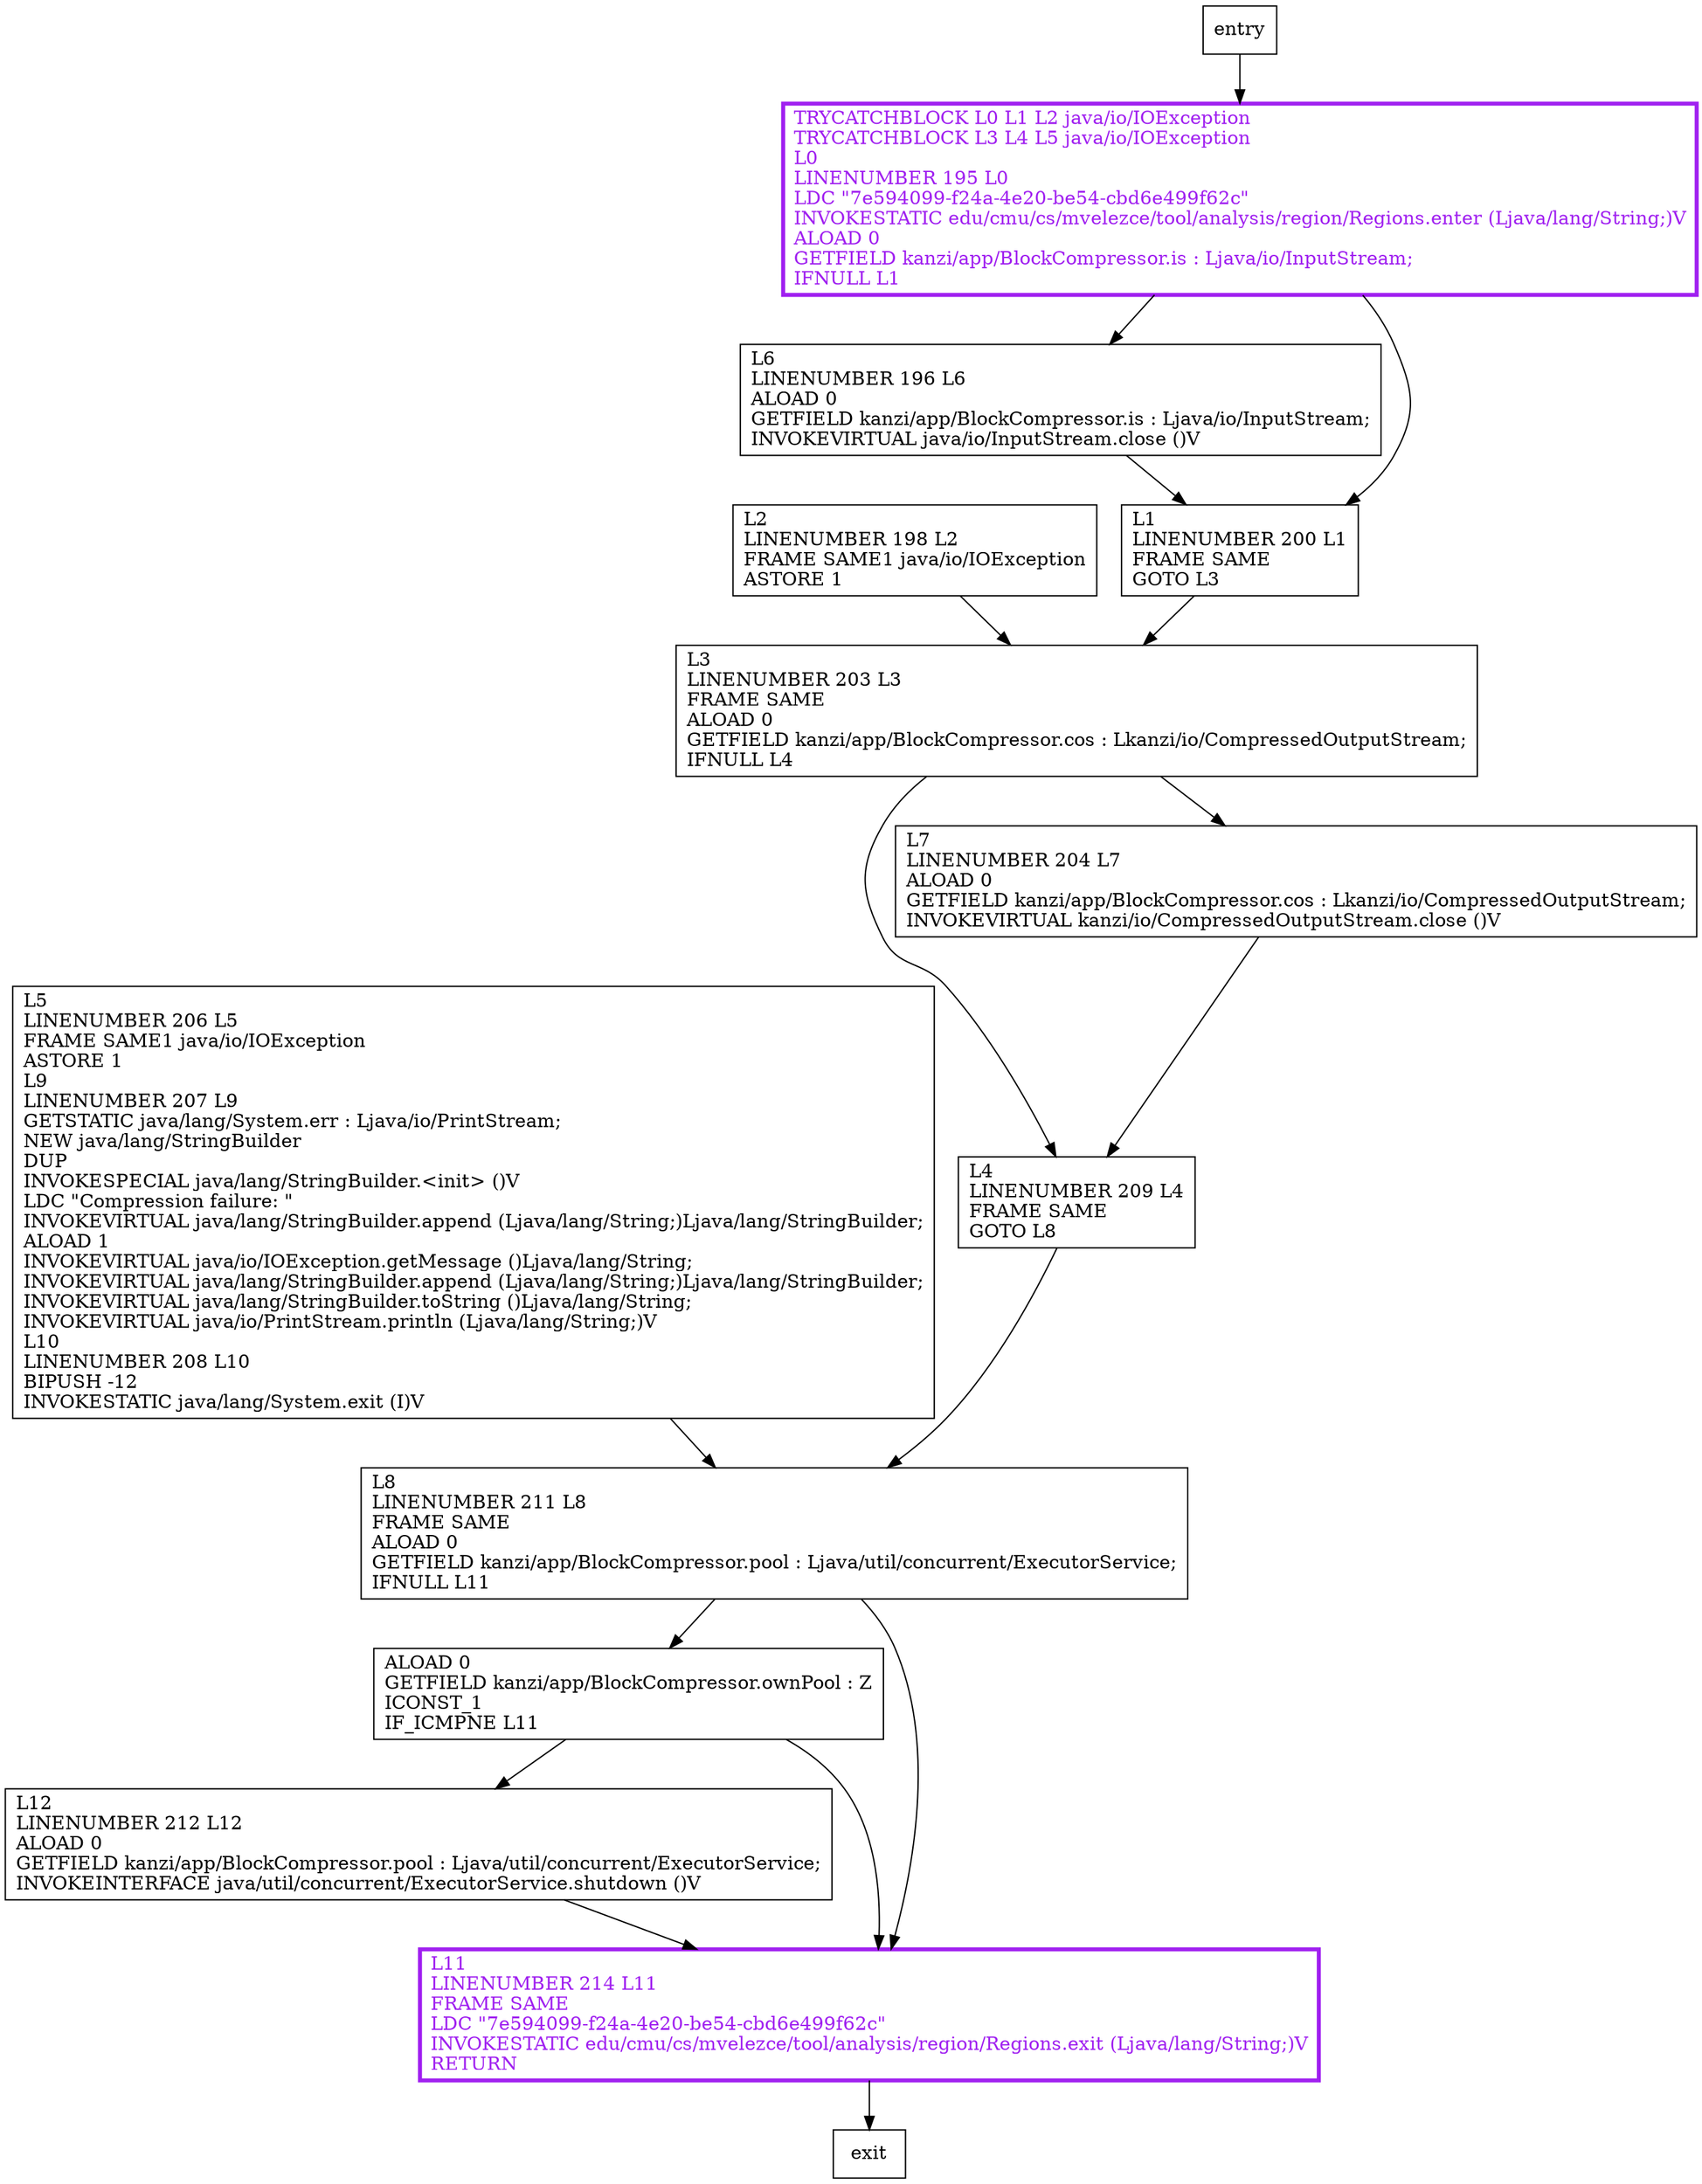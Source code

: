 digraph dispose {
node [shape=record];
78530047 [label="L3\lLINENUMBER 203 L3\lFRAME SAME\lALOAD 0\lGETFIELD kanzi/app/BlockCompressor.cos : Lkanzi/io/CompressedOutputStream;\lIFNULL L4\l"];
1020186625 [label="L2\lLINENUMBER 198 L2\lFRAME SAME1 java/io/IOException\lASTORE 1\l"];
1967836077 [label="L12\lLINENUMBER 212 L12\lALOAD 0\lGETFIELD kanzi/app/BlockCompressor.pool : Ljava/util/concurrent/ExecutorService;\lINVOKEINTERFACE java/util/concurrent/ExecutorService.shutdown ()V\l"];
1168161377 [label="L5\lLINENUMBER 206 L5\lFRAME SAME1 java/io/IOException\lASTORE 1\lL9\lLINENUMBER 207 L9\lGETSTATIC java/lang/System.err : Ljava/io/PrintStream;\lNEW java/lang/StringBuilder\lDUP\lINVOKESPECIAL java/lang/StringBuilder.\<init\> ()V\lLDC \"Compression failure: \"\lINVOKEVIRTUAL java/lang/StringBuilder.append (Ljava/lang/String;)Ljava/lang/StringBuilder;\lALOAD 1\lINVOKEVIRTUAL java/io/IOException.getMessage ()Ljava/lang/String;\lINVOKEVIRTUAL java/lang/StringBuilder.append (Ljava/lang/String;)Ljava/lang/StringBuilder;\lINVOKEVIRTUAL java/lang/StringBuilder.toString ()Ljava/lang/String;\lINVOKEVIRTUAL java/io/PrintStream.println (Ljava/lang/String;)V\lL10\lLINENUMBER 208 L10\lBIPUSH -12\lINVOKESTATIC java/lang/System.exit (I)V\l"];
1529529161 [label="ALOAD 0\lGETFIELD kanzi/app/BlockCompressor.ownPool : Z\lICONST_1\lIF_ICMPNE L11\l"];
1821537415 [label="L4\lLINENUMBER 209 L4\lFRAME SAME\lGOTO L8\l"];
1355326338 [label="L6\lLINENUMBER 196 L6\lALOAD 0\lGETFIELD kanzi/app/BlockCompressor.is : Ljava/io/InputStream;\lINVOKEVIRTUAL java/io/InputStream.close ()V\l"];
2043878948 [label="L7\lLINENUMBER 204 L7\lALOAD 0\lGETFIELD kanzi/app/BlockCompressor.cos : Lkanzi/io/CompressedOutputStream;\lINVOKEVIRTUAL kanzi/io/CompressedOutputStream.close ()V\l"];
2037727008 [label="L1\lLINENUMBER 200 L1\lFRAME SAME\lGOTO L3\l"];
858881318 [label="TRYCATCHBLOCK L0 L1 L2 java/io/IOException\lTRYCATCHBLOCK L3 L4 L5 java/io/IOException\lL0\lLINENUMBER 195 L0\lLDC \"7e594099-f24a-4e20-be54-cbd6e499f62c\"\lINVOKESTATIC edu/cmu/cs/mvelezce/tool/analysis/region/Regions.enter (Ljava/lang/String;)V\lALOAD 0\lGETFIELD kanzi/app/BlockCompressor.is : Ljava/io/InputStream;\lIFNULL L1\l"];
254033244 [label="L8\lLINENUMBER 211 L8\lFRAME SAME\lALOAD 0\lGETFIELD kanzi/app/BlockCompressor.pool : Ljava/util/concurrent/ExecutorService;\lIFNULL L11\l"];
980011038 [label="L11\lLINENUMBER 214 L11\lFRAME SAME\lLDC \"7e594099-f24a-4e20-be54-cbd6e499f62c\"\lINVOKESTATIC edu/cmu/cs/mvelezce/tool/analysis/region/Regions.exit (Ljava/lang/String;)V\lRETURN\l"];
entry;
exit;
1967836077 -> 980011038;
1821537415 -> 254033244;
2037727008 -> 78530047;
858881318 -> 1355326338;
858881318 -> 2037727008;
980011038 -> exit;
entry -> 858881318;
78530047 -> 1821537415;
78530047 -> 2043878948;
1020186625 -> 78530047;
1168161377 -> 254033244;
1529529161 -> 1967836077;
1529529161 -> 980011038;
1355326338 -> 2037727008;
2043878948 -> 1821537415;
254033244 -> 1529529161;
254033244 -> 980011038;
858881318[fontcolor="purple", penwidth=3, color="purple"];
980011038[fontcolor="purple", penwidth=3, color="purple"];
}
